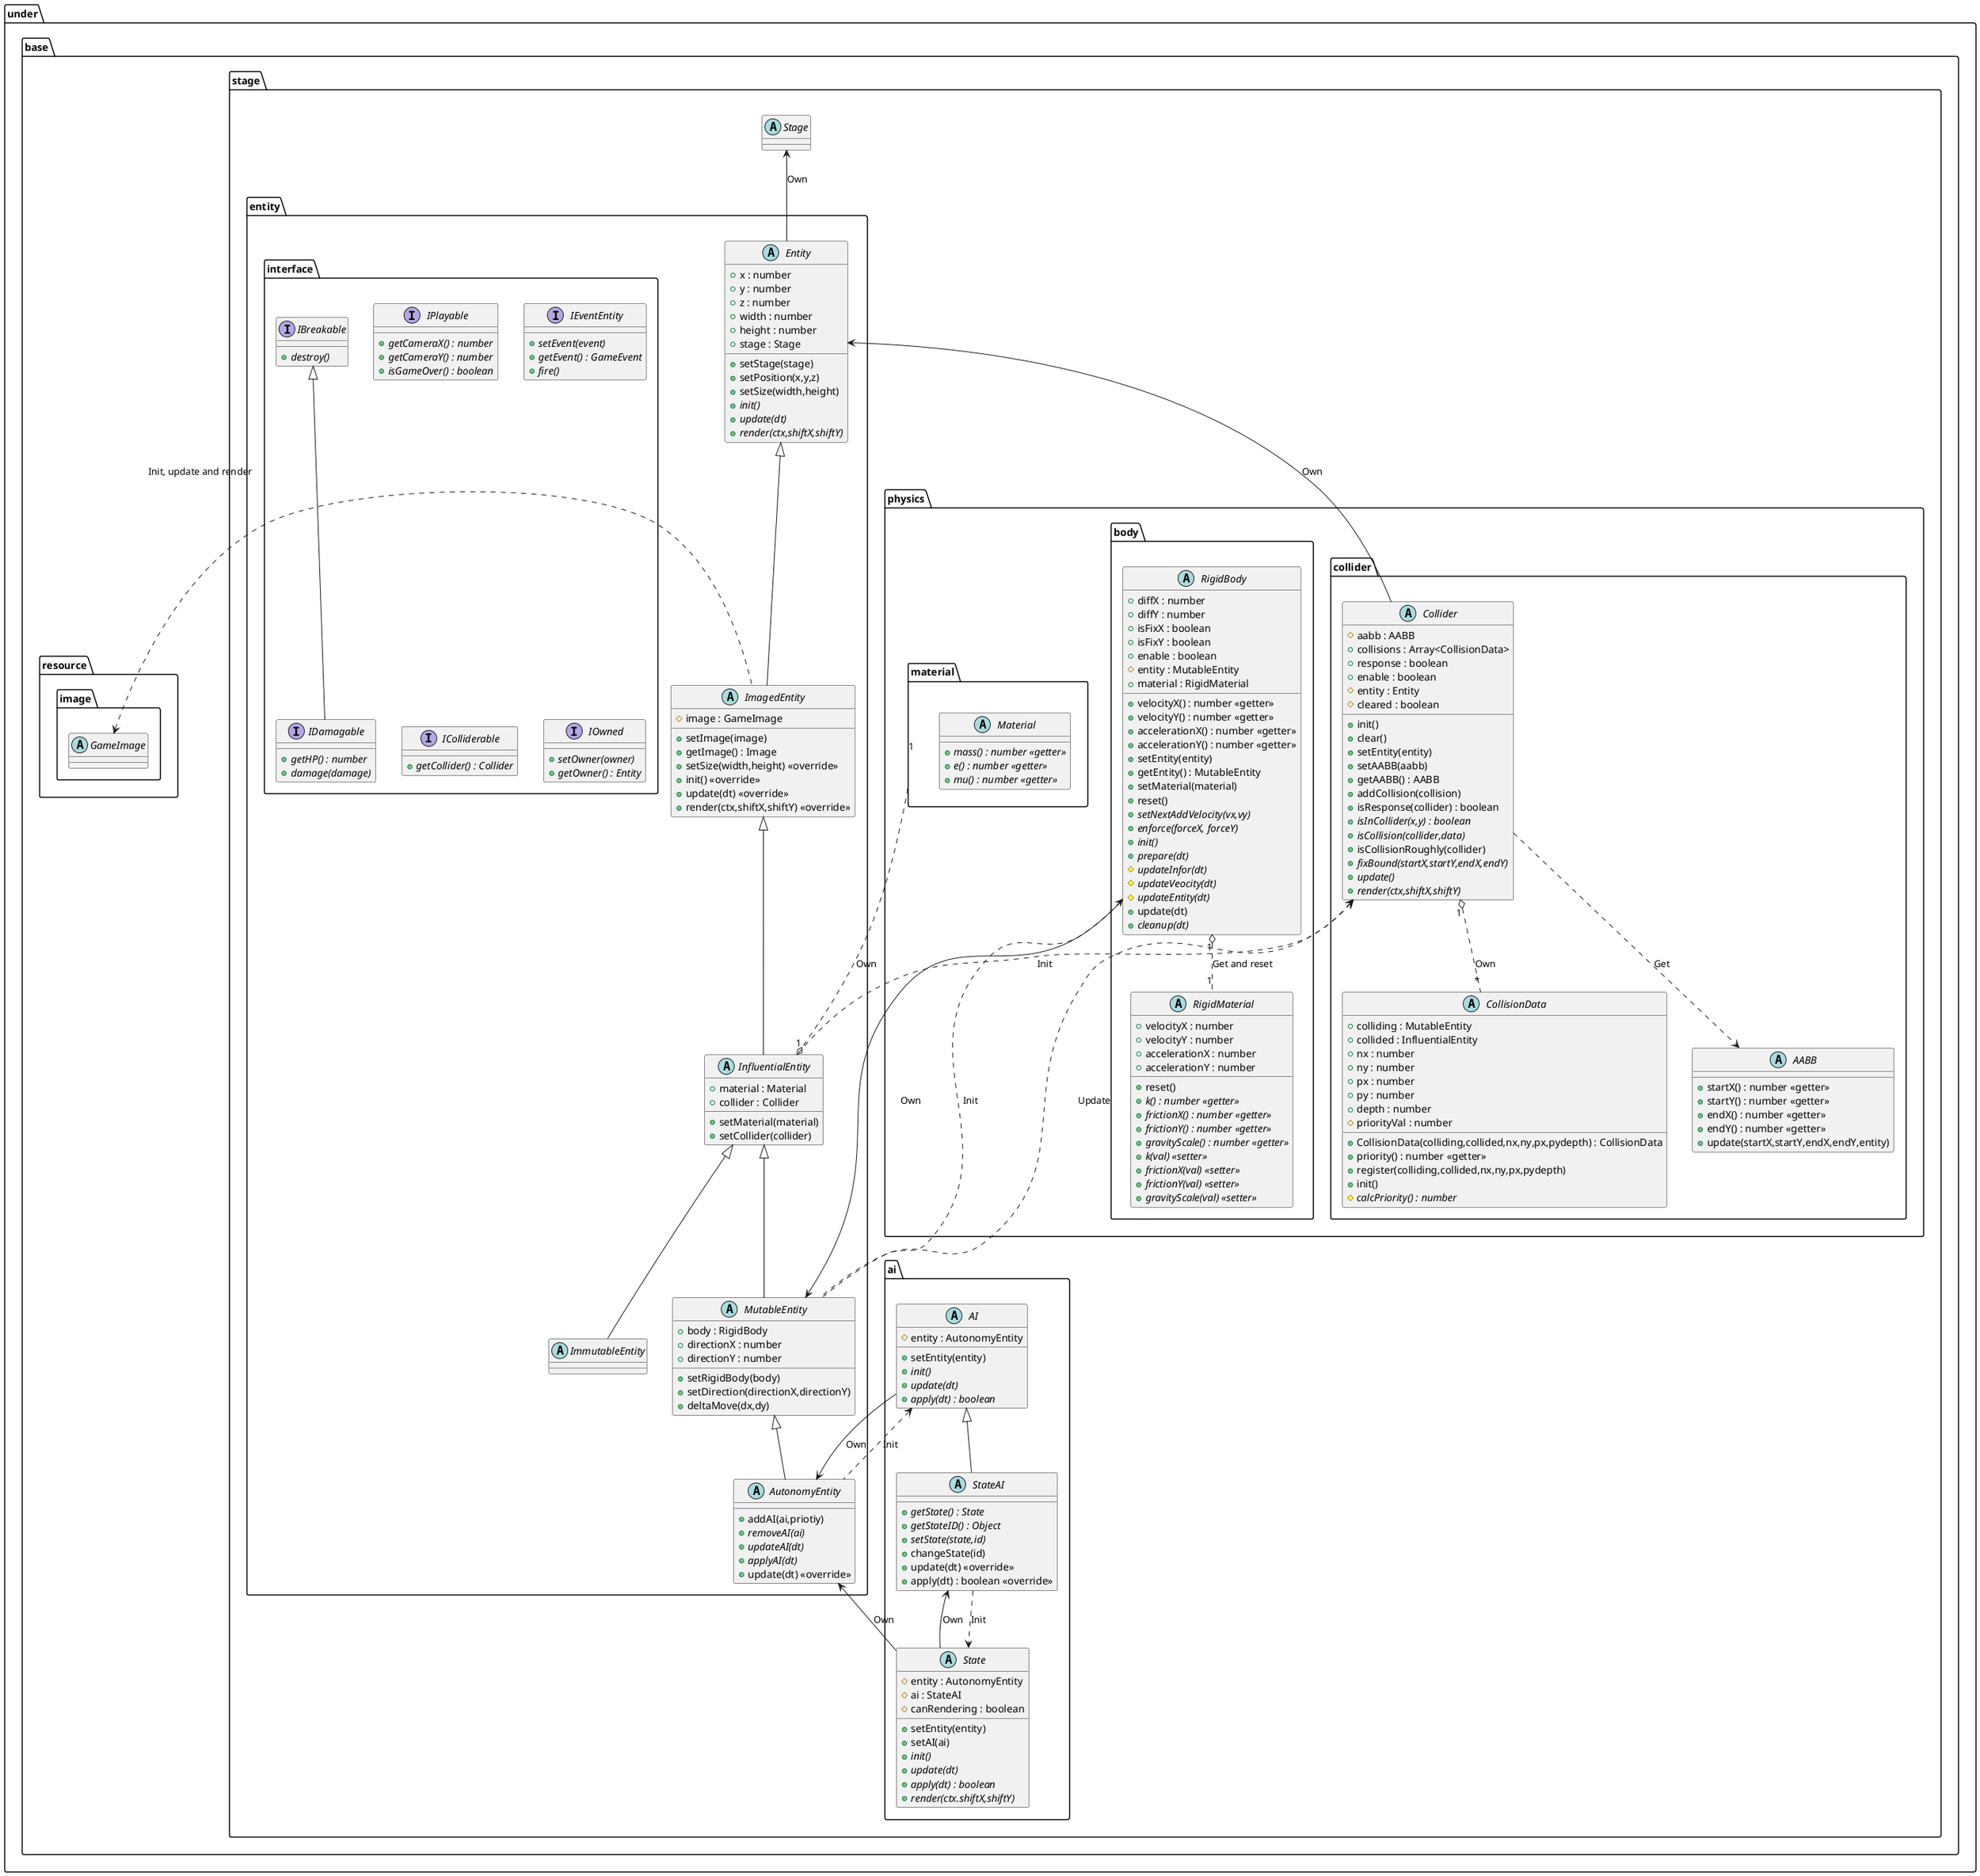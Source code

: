 @startuml EntityBase
package under {
    package base {
        package stage {
            package entity {
                abstract Entity {
                    +x : number
                    +y : number
                    +z : number
                    +width : number
                    +height : number
                    +stage : Stage
                    +setStage(stage)
                    +setPosition(x,y,z)
                    +setSize(width,height)
                    {abstract} +init()
                    {abstract} +update(dt)
                    {abstract} +render(ctx,shiftX,shiftY)
                }
                abstract ImagedEntity {
                    #image : GameImage
                    +setImage(image)
                    +getImage() : Image
                    +setSize(width,height) <<override>>
                    +init() <<override>>
                    +update(dt) <<override>>
                    +render(ctx,shiftX,shiftY) <<override>>
                }
                abstract InfluentialEntity {
                    +material : Material
                    +collider : Collider
                    +setMaterial(material)
                    +setCollider(collider)
                }
                abstract ImmutableEntity {

                }
                abstract MutableEntity {
                    +body : RigidBody
                    +directionX : number
                    +directionY : number
                    +setRigidBody(body)
                    +setDirection(directionX,directionY)
                    +deltaMove(dx,dy)
                }
                abstract AutonomyEntity {
                    +addAI(ai,priotiy)
                    {abstract} +removeAI(ai)
                    {abstract} +updateAI(dt)
                    {abstract} +applyAI(dt)
                    +update(dt) <<override>>
                }

                package interface {
                    interface IBreakable {
                        {abstract} +destroy()
                    }
                    interface IDamagable {
                        {abstract} +getHP() : number
                        {abstract} +damage(damage)
                    }
                    interface IPlayable {
                        {abstract} +getCameraX() : number
                        {abstract} +getCameraY() : number
                        {abstract} +isGameOver() : boolean
                    }
                    interface IEventEntity {
                        {abstract} +setEvent(event)
                        {abstract} +getEvent() : GameEvent
                        {abstract} +fire()
                    }
                    interface IColliderable {
                        {abstract} +getCollider() : Collider
                    }
                    interface IOwned {
                        {abstract} +setOwner(owner)
                        {abstract} +getOwner() : Entity
                    }
                }
            }
            package physics {
                package collider {
                    abstract Collider {
                        #aabb : AABB
                        +collisions : Array<CollisionData>
                        +response : boolean
                        +enable : boolean
                        #entity : Entity
                        #cleared : boolean
                        +init()
                        +clear()
                        +setEntity(entity)
                        +setAABB(aabb)
                        +getAABB() : AABB
                        +addCollision(collision)
                        +isResponse(collider) : boolean
                        {abstract} +isInCollider(x,y) : boolean
                        {abstract} +isCollision(collider,data)
                        +isCollisionRoughly(collider)
                        {abstract} +fixBound(startX,startY,endX,endY)
                        {abstract} +update()
                        {abstract} +render(ctx,shiftX,shiftY)
                    }
                    abstract AABB {
                        +startX() : number <<getter>>
                        +startY() : number <<getter>>
                        +endX() : number <<getter>>
                        +endY() : number <<getter>>
                        +update(startX,startY,endX,endY,entity)
                    }
                    abstract CollisionData {
                        +CollisionData(colliding,collided,nx,ny,px,pydepth) : CollisionData
                        +colliding : MutableEntity
                        +collided : InfluentialEntity
                        +nx : number
                        +ny : number
                        +px : number
                        +py : number
                        +depth : number
                        #priorityVal : number
                        +priority() : number <<getter>>
                        +register(colliding,collided,nx,ny,px,pydepth)
                        +init()
                        {abstract} #calcPriority() : number
                    }
                }
                package material {
                    abstract Material {
                        {abstract} +mass() : number <<getter>>
                        {abstract} +e() : number <<getter>>
                        {abstract} +mu() : number <<getter>>
                    }
                }
                package body {
                    abstract RigidBody {
                        +diffX : number
                        +diffY : number
                        +isFixX : boolean
                        +isFixY : boolean
                        +enable : boolean
                        #entity : MutableEntity
                        +material : RigidMaterial
                        +velocityX() : number <<getter>>
                        +velocityY() : number <<getter>>
                        +accelerationX() : number <<getter>>
                        +accelerationY() : number <<getter>>
                        +setEntity(entity)
                        +getEntity() : MutableEntity
                        +setMaterial(material)
                        +reset()
                        {abstract} +setNextAddVelocity(vx,vy)
                        {abstract} +enforce(forceX, forceY)
                        {abstract} +init()
                        {abstract} +prepare(dt)
                        {abstract} #updateInfor(dt)
                        {abstract} #updateVeocity(dt)
                        {abstract} #updateEntity(dt)
                        +update(dt)
                        {abstract} +cleanup(dt)
                    }
                    abstract RigidMaterial {
                        +velocityX : number
                        +velocityY : number
                        +accelerationX : number
                        +accelerationY : number
                        +reset()
                        {abstract} +k() : number <<getter>>
                        {abstract} +frictionX() : number <<getter>>
                        {abstract} +frictionY() : number <<getter>>
                        {abstract} +gravityScale() : number <<getter>>
                        {abstract} +k(val) <<setter>>
                        {abstract} +frictionX(val) <<setter>>
                        {abstract} +frictionY(val) <<setter>>
                        {abstract} +gravityScale(val) <<setter>>
                    }
                }
            }
            package ai {
                abstract AI {
                    #entity : AutonomyEntity
                    +setEntity(entity)
                    {abstract} +init()
                    {abstract} +update(dt)
                    {abstract} +apply(dt) : boolean
                }
                abstract StateAI {
                    {abstract} +getState() : State
                    {abstract} +getStateID() : Object
                    {abstract} +setState(state,id)
                    +changeState(id)
                    +update(dt) <<override>>
                    +apply(dt) : boolean <<override>>
                }
                abstract State {
                    #entity : AutonomyEntity
                    #ai : StateAI
                    #canRendering : boolean
                    +setEntity(entity)
                    +setAI(ai)
                    {abstract} +init()
                    {abstract} +update(dt)
                    {abstract} +apply(dt) : boolean
                    {abstract} +render(ctx.shiftX,shiftY)
                }
            }
        }
    }
}

package under {
    package base {
        package resource {
            package image {
                abstract GameImage
            }
        }
        package stage {
            abstract Stage
        }
    }
}

Stage <-- Entity : Own
GameImage <. ImagedEntity : Init, update and render
material "1" ..o "1" InfluentialEntity : Own
Collider <. InfluentialEntity : Init
Collider <.. MutableEntity : Update
RigidBody <. MutableEntity : Init
AI <.. AutonomyEntity : Init

Entity <-- Collider : Own
Collider ..> AABB : Get
Collider "1" o.. "*" CollisionData : Own
RigidBody "1" o.. "1" RigidMaterial : Get and reset
RigidBody --> MutableEntity : Own

StateAI ..> State : Init
AutonomyEntity <-- AI : Own
StateAI <-- State : Own
AutonomyEntity <-- State : Own

Entity <|-- ImagedEntity
ImagedEntity <|-- InfluentialEntity
InfluentialEntity <|-- ImmutableEntity
InfluentialEntity <|-- MutableEntity
MutableEntity <|-- AutonomyEntity

IBreakable <|-- IDamagable

AI <|-- StateAI

@enduml
